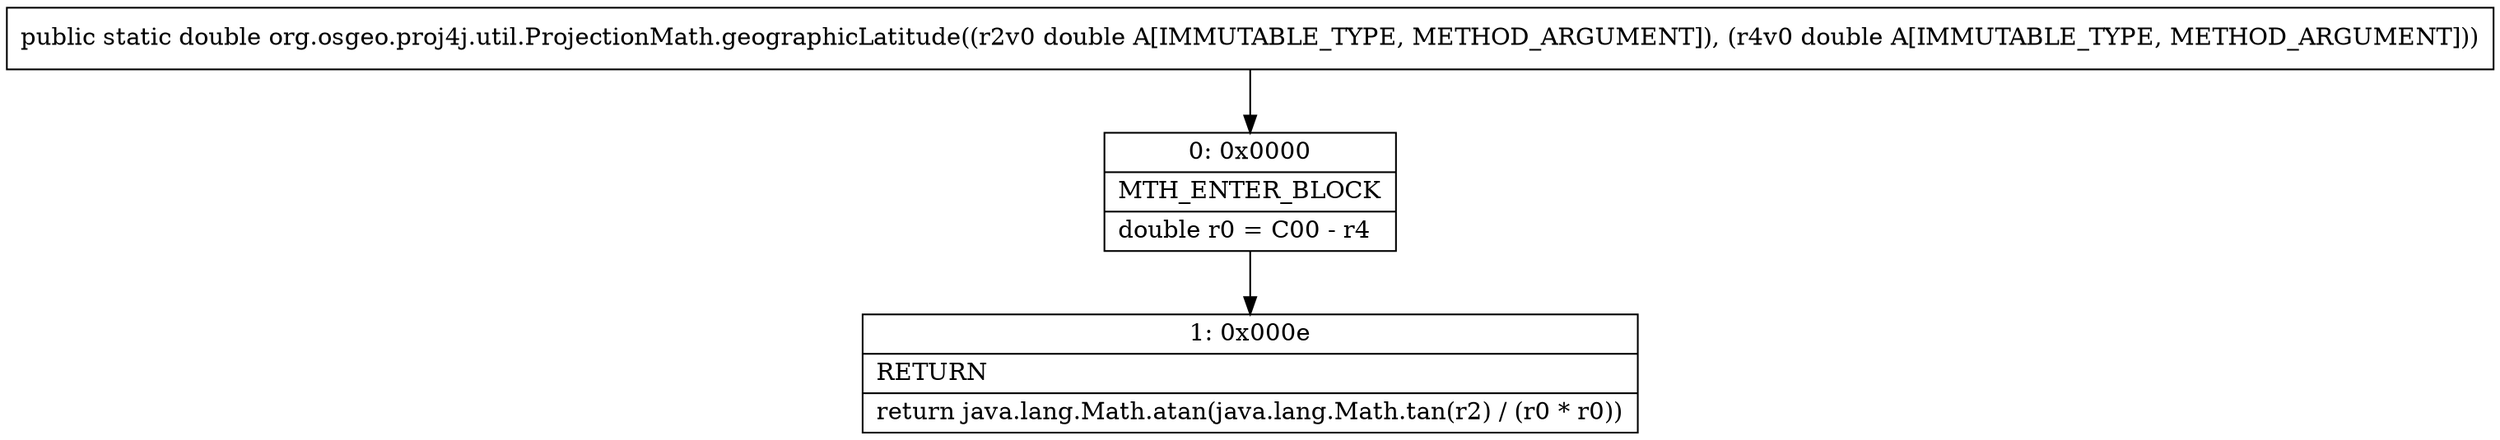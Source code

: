 digraph "CFG fororg.osgeo.proj4j.util.ProjectionMath.geographicLatitude(DD)D" {
Node_0 [shape=record,label="{0\:\ 0x0000|MTH_ENTER_BLOCK\l|double r0 = C00 \- r4\l}"];
Node_1 [shape=record,label="{1\:\ 0x000e|RETURN\l|return java.lang.Math.atan(java.lang.Math.tan(r2) \/ (r0 * r0))\l}"];
MethodNode[shape=record,label="{public static double org.osgeo.proj4j.util.ProjectionMath.geographicLatitude((r2v0 double A[IMMUTABLE_TYPE, METHOD_ARGUMENT]), (r4v0 double A[IMMUTABLE_TYPE, METHOD_ARGUMENT])) }"];
MethodNode -> Node_0;
Node_0 -> Node_1;
}


